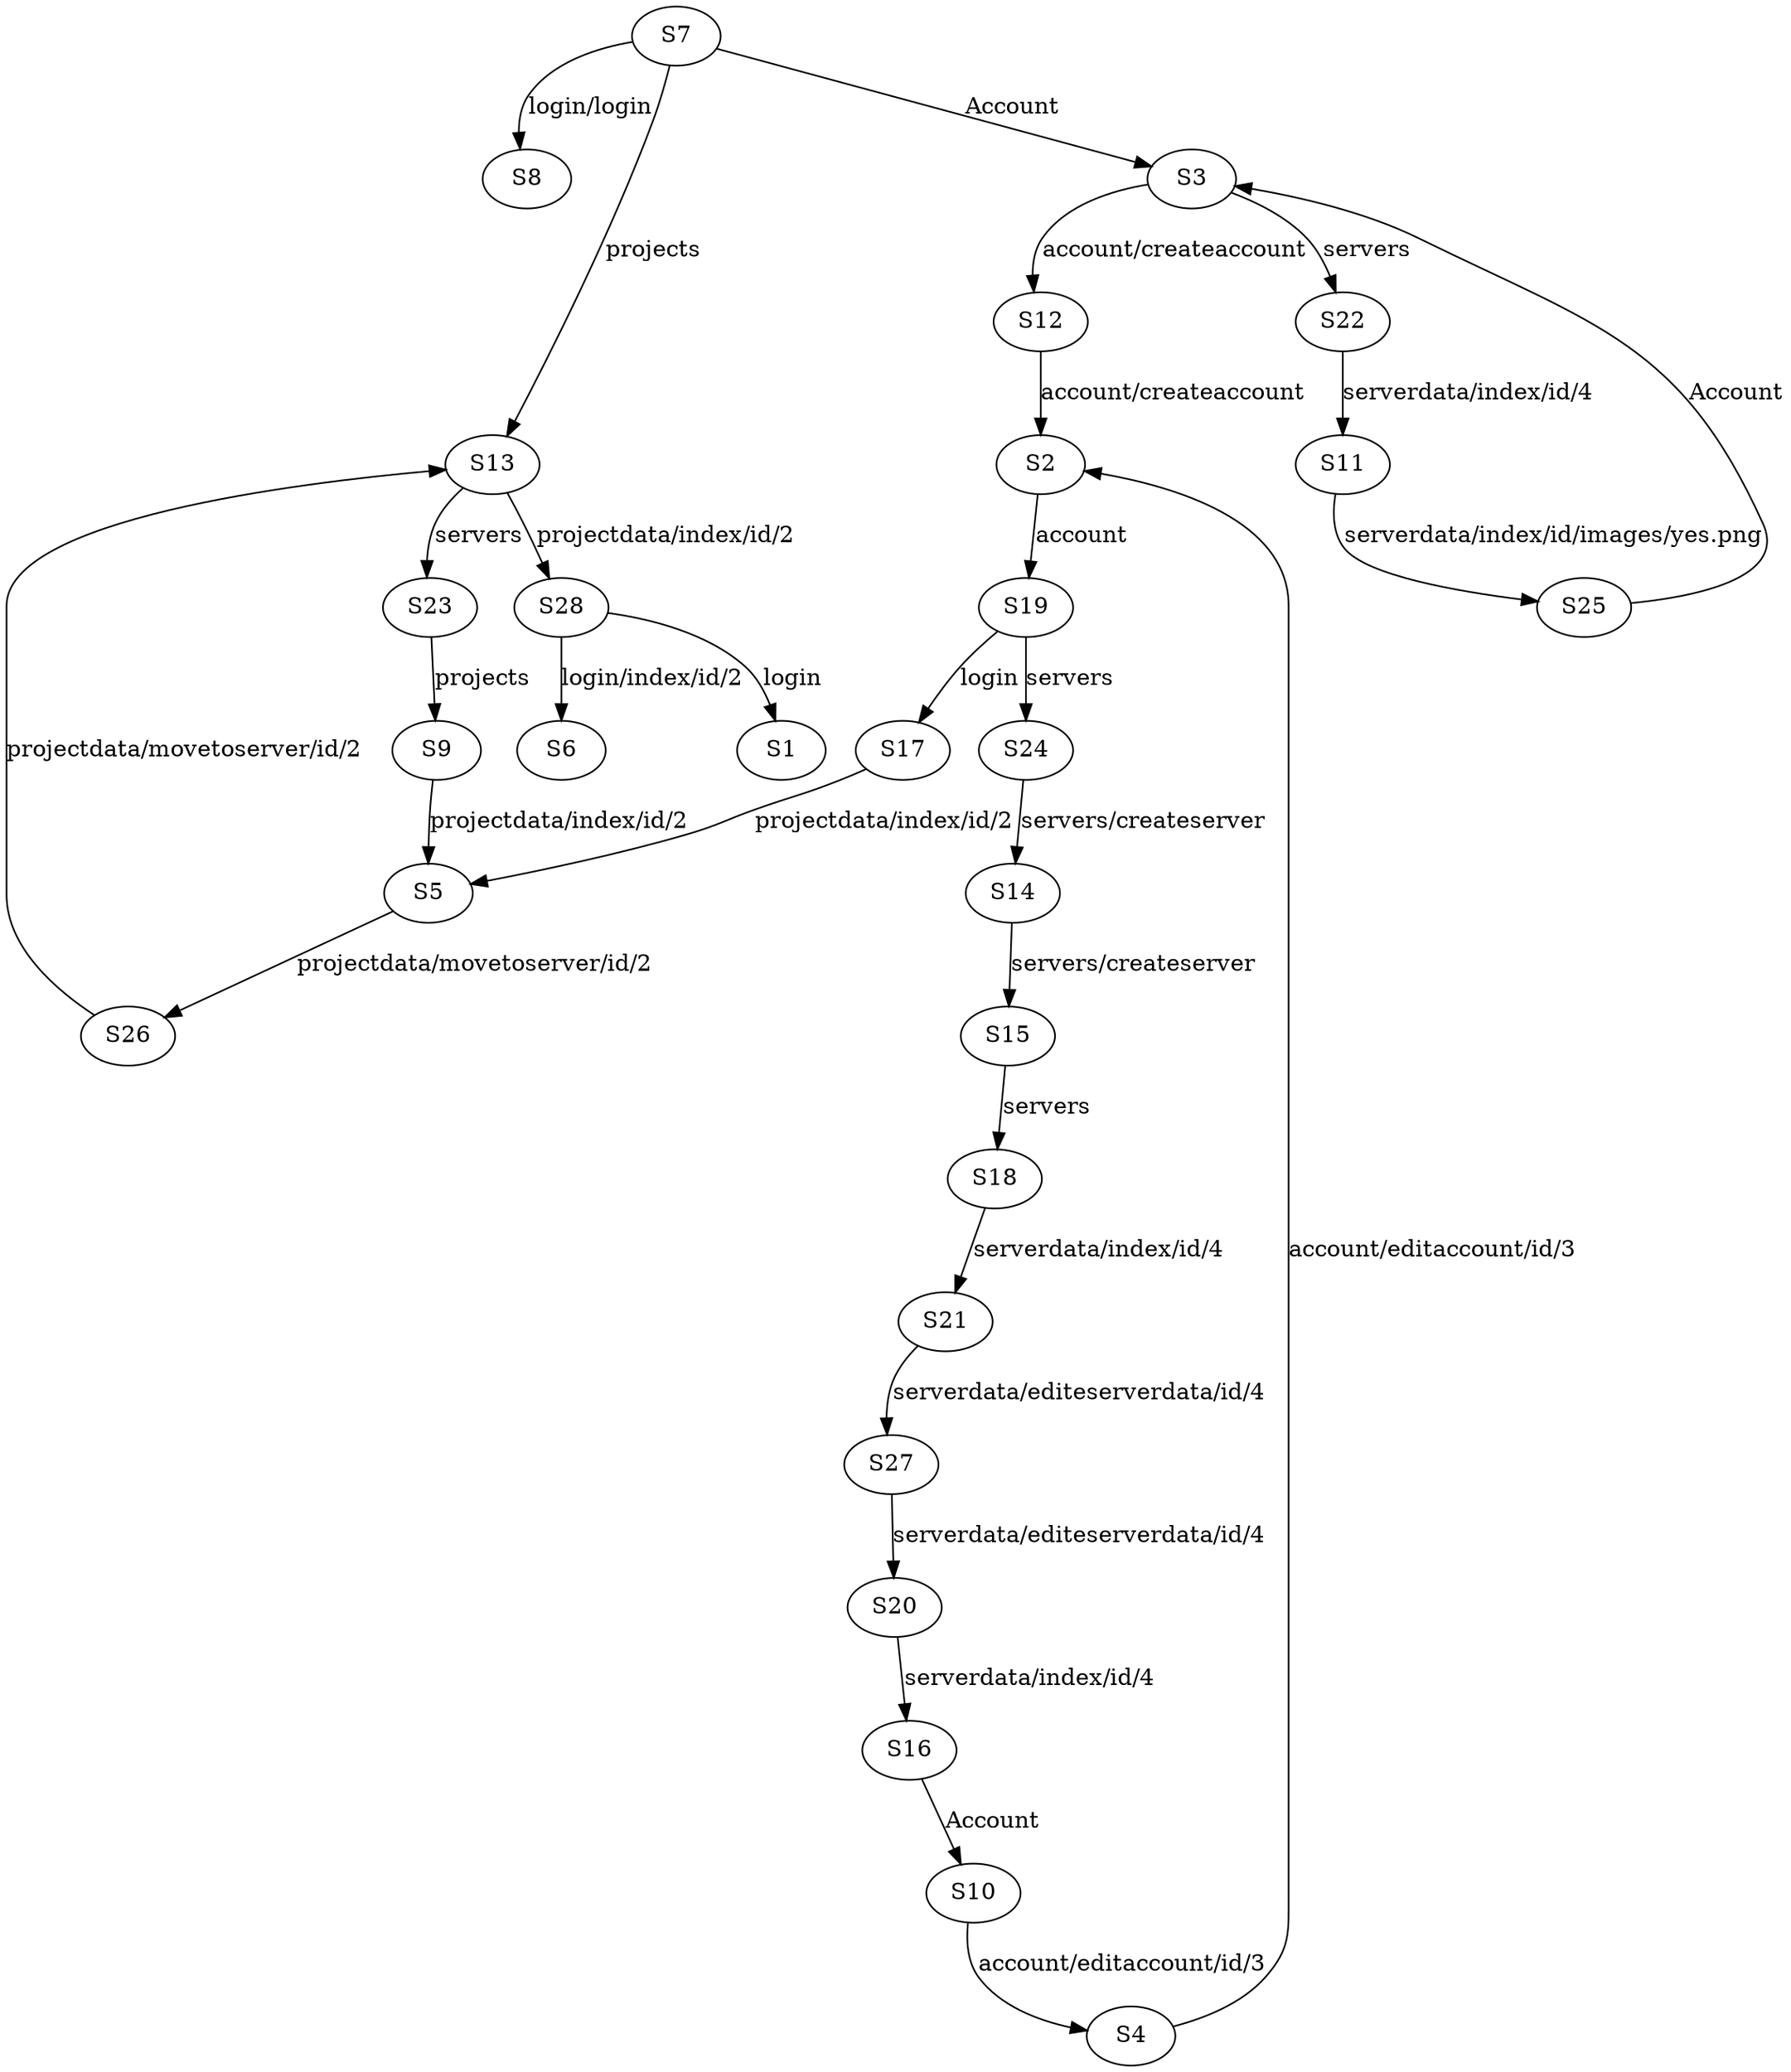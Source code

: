 digraph fsm {
S7 -> S8 [label="login/login"];
S7 -> S13 [label="projects"];
S7 -> S3 [label="Account"];
S13 -> S28 [label="projectdata/index/id/2"];
S13 -> S23 [label="servers"];
S28 -> S6 [label="login/index/id/2"];
S28 -> S1 [label="login"];
S23 -> S9 [label="projects"];
S9 -> S5 [label="projectdata/index/id/2"];
S5 -> S26 [label="projectdata/movetoserver/id/2"];
S26 -> S13 [label="projectdata/movetoserver/id/2"];
S3 -> S12 [label="account/createaccount"];
S3 -> S22 [label="servers"];
S12 -> S2 [label="account/createaccount"];
S2 -> S19 [label="account"];
S19 -> S17 [label="login"];
S19 -> S24 [label="servers"];
S17 -> S5 [label="projectdata/index/id/2"];
S24 -> S14 [label="servers/createserver"];
S14 -> S15 [label="servers/createserver"];
S15 -> S18 [label="servers"];
S18 -> S21 [label="serverdata/index/id/4"];
S21 -> S27 [label="serverdata/editeserverdata/id/4"];
S27 -> S20 [label="serverdata/editeserverdata/id/4"];
S20 -> S16 [label="serverdata/index/id/4"];
S16 -> S10 [label="Account"];
S10 -> S4 [label="account/editaccount/id/3"];
S4 -> S2 [label="account/editaccount/id/3"];
S22 -> S11 [label="serverdata/index/id/4"];
S11 -> S25 [label="serverdata/index/id/images/yes.png"];
S25 -> S3 [label="Account"];
}
